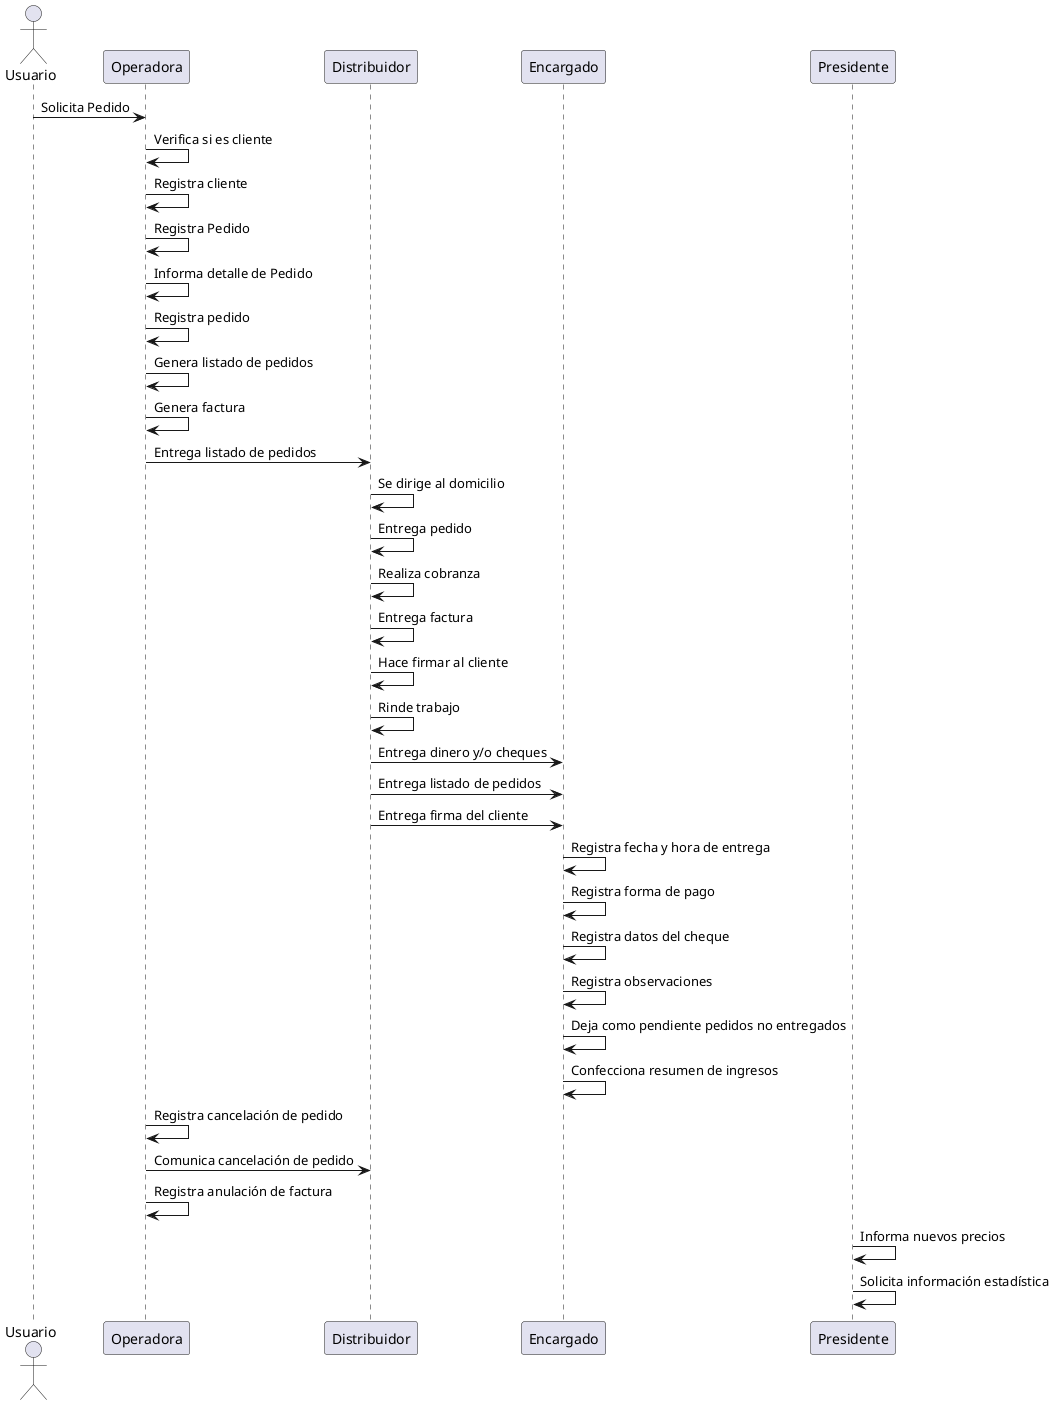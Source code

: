 
@startuml Casos-de-Uso

actor Usuario

participant "Operadora" as O
participant "Distribuidor" as D
participant "Encargado" as E
participant "Presidente" as P

Usuario -> O: Solicita Pedido
O -> O: Verifica si es cliente
O -> O: Registra cliente
O -> O: Registra Pedido
O -> O: Informa detalle de Pedido
O -> O: Registra pedido
O -> O: Genera listado de pedidos
O -> O: Genera factura
O -> D: Entrega listado de pedidos
D -> D: Se dirige al domicilio
D -> D: Entrega pedido
D -> D: Realiza cobranza
D -> D: Entrega factura
D -> D: Hace firmar al cliente
D -> D: Rinde trabajo
D -> E: Entrega dinero y/o cheques
D -> E: Entrega listado de pedidos
D -> E: Entrega firma del cliente
E -> E: Registra fecha y hora de entrega
E -> E: Registra forma de pago
E -> E: Registra datos del cheque
E -> E: Registra observaciones
E -> E: Deja como pendiente pedidos no entregados
E -> E: Confecciona resumen de ingresos
O -> O: Registra cancelación de pedido
O -> D: Comunica cancelación de pedido
O -> O: Registra anulación de factura
P -> P: Informa nuevos precios
P -> P: Solicita información estadística

@enduml